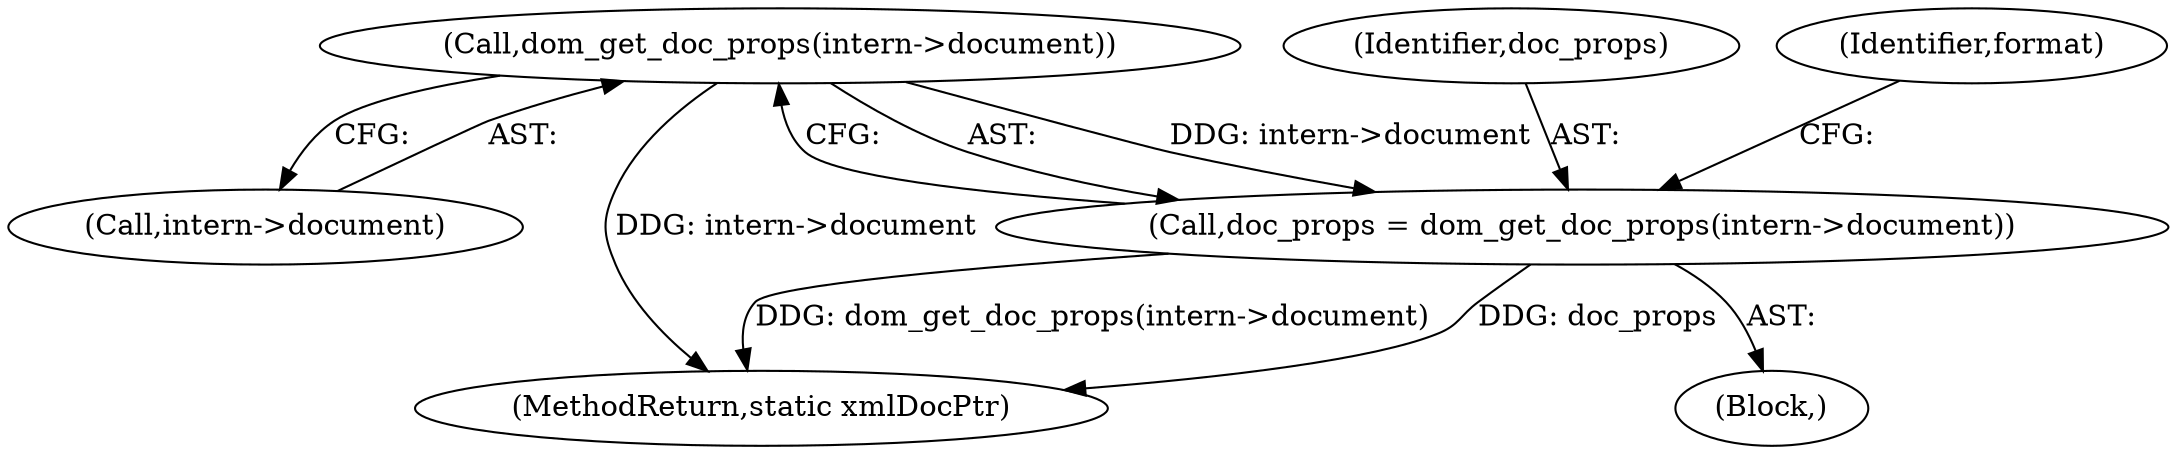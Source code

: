 digraph "0_php_4435b9142ff9813845d5c97ab29a5d637bedb257@pointer" {
"1000631" [label="(Call,dom_get_doc_props(intern->document))"];
"1000629" [label="(Call,doc_props = dom_get_doc_props(intern->document))"];
"1000632" [label="(Call,intern->document)"];
"1000631" [label="(Call,dom_get_doc_props(intern->document))"];
"1000630" [label="(Identifier,doc_props)"];
"1001428" [label="(MethodReturn,static xmlDocPtr)"];
"1000629" [label="(Call,doc_props = dom_get_doc_props(intern->document))"];
"1000596" [label="(Block,)"];
"1000636" [label="(Identifier,format)"];
"1000631" -> "1000629"  [label="AST: "];
"1000631" -> "1000632"  [label="CFG: "];
"1000632" -> "1000631"  [label="AST: "];
"1000629" -> "1000631"  [label="CFG: "];
"1000631" -> "1001428"  [label="DDG: intern->document"];
"1000631" -> "1000629"  [label="DDG: intern->document"];
"1000629" -> "1000596"  [label="AST: "];
"1000630" -> "1000629"  [label="AST: "];
"1000636" -> "1000629"  [label="CFG: "];
"1000629" -> "1001428"  [label="DDG: doc_props"];
"1000629" -> "1001428"  [label="DDG: dom_get_doc_props(intern->document)"];
}
